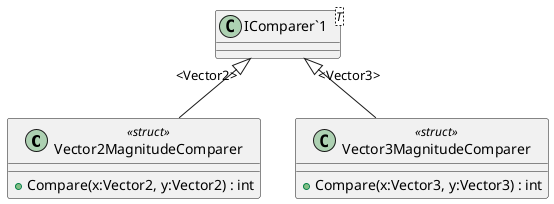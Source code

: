 @startuml
class Vector2MagnitudeComparer <<struct>> {
    + Compare(x:Vector2, y:Vector2) : int
}
class Vector3MagnitudeComparer <<struct>> {
    + Compare(x:Vector3, y:Vector3) : int
}
class "IComparer`1"<T> {
}
"IComparer`1" "<Vector2>" <|-- Vector2MagnitudeComparer
"IComparer`1" "<Vector3>" <|-- Vector3MagnitudeComparer
@enduml
